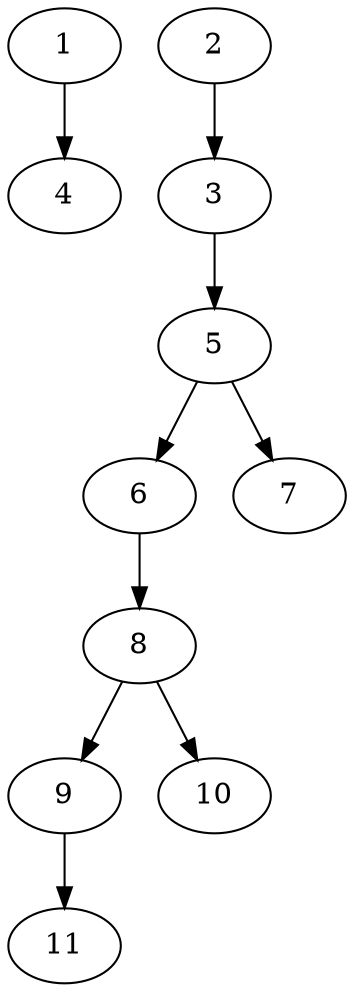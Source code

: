 // DAG (tier=1-easy, mode=compute, n=11, ccr=0.294, fat=0.354, density=0.233, regular=0.647, jump=0.044, mindata=262144, maxdata=2097152)
// DAG automatically generated by daggen at Sun Aug 24 16:33:32 2025
// /home/ermia/Project/Environments/daggen/bin/daggen --dot --ccr 0.294 --fat 0.354 --regular 0.647 --density 0.233 --jump 0.044 --mindata 262144 --maxdata 2097152 -n 11 
digraph G {
  1 [size="383962192164375", alpha="0.15", expect_size="191981096082187"]
  1 -> 4 [size ="17930179837952"]
  2 [size="8296976840908603392", alpha="0.05", expect_size="4148488420454301696"]
  2 -> 3 [size ="32787117637632"]
  3 [size="5305513310950160", alpha="0.05", expect_size="2652756655475080"]
  3 -> 5 [size ="13444891803648"]
  4 [size="148732310843064", alpha="0.09", expect_size="74366155421532"]
  5 [size="50133479337997936", alpha="0.00", expect_size="25066739668998968"]
  5 -> 6 [size ="29522665668608"]
  5 -> 7 [size ="29522665668608"]
  6 [size="16128363989014614", alpha="0.13", expect_size="8064181994507307"]
  6 -> 8 [size ="13381247434752"]
  7 [size="178643795968000000", alpha="0.19", expect_size="89321897984000000"]
  8 [size="397461846662325", alpha="0.03", expect_size="198730923331162"]
  8 -> 9 [size ="10901834956800"]
  8 -> 10 [size ="10901834956800"]
  9 [size="545349123083677", alpha="0.14", expect_size="272674561541838"]
  9 -> 11 [size ="21340828467200"]
  10 [size="786083271243750", alpha="0.09", expect_size="393041635621875"]
  11 [size="497493967188488", alpha="0.11", expect_size="248746983594244"]
}